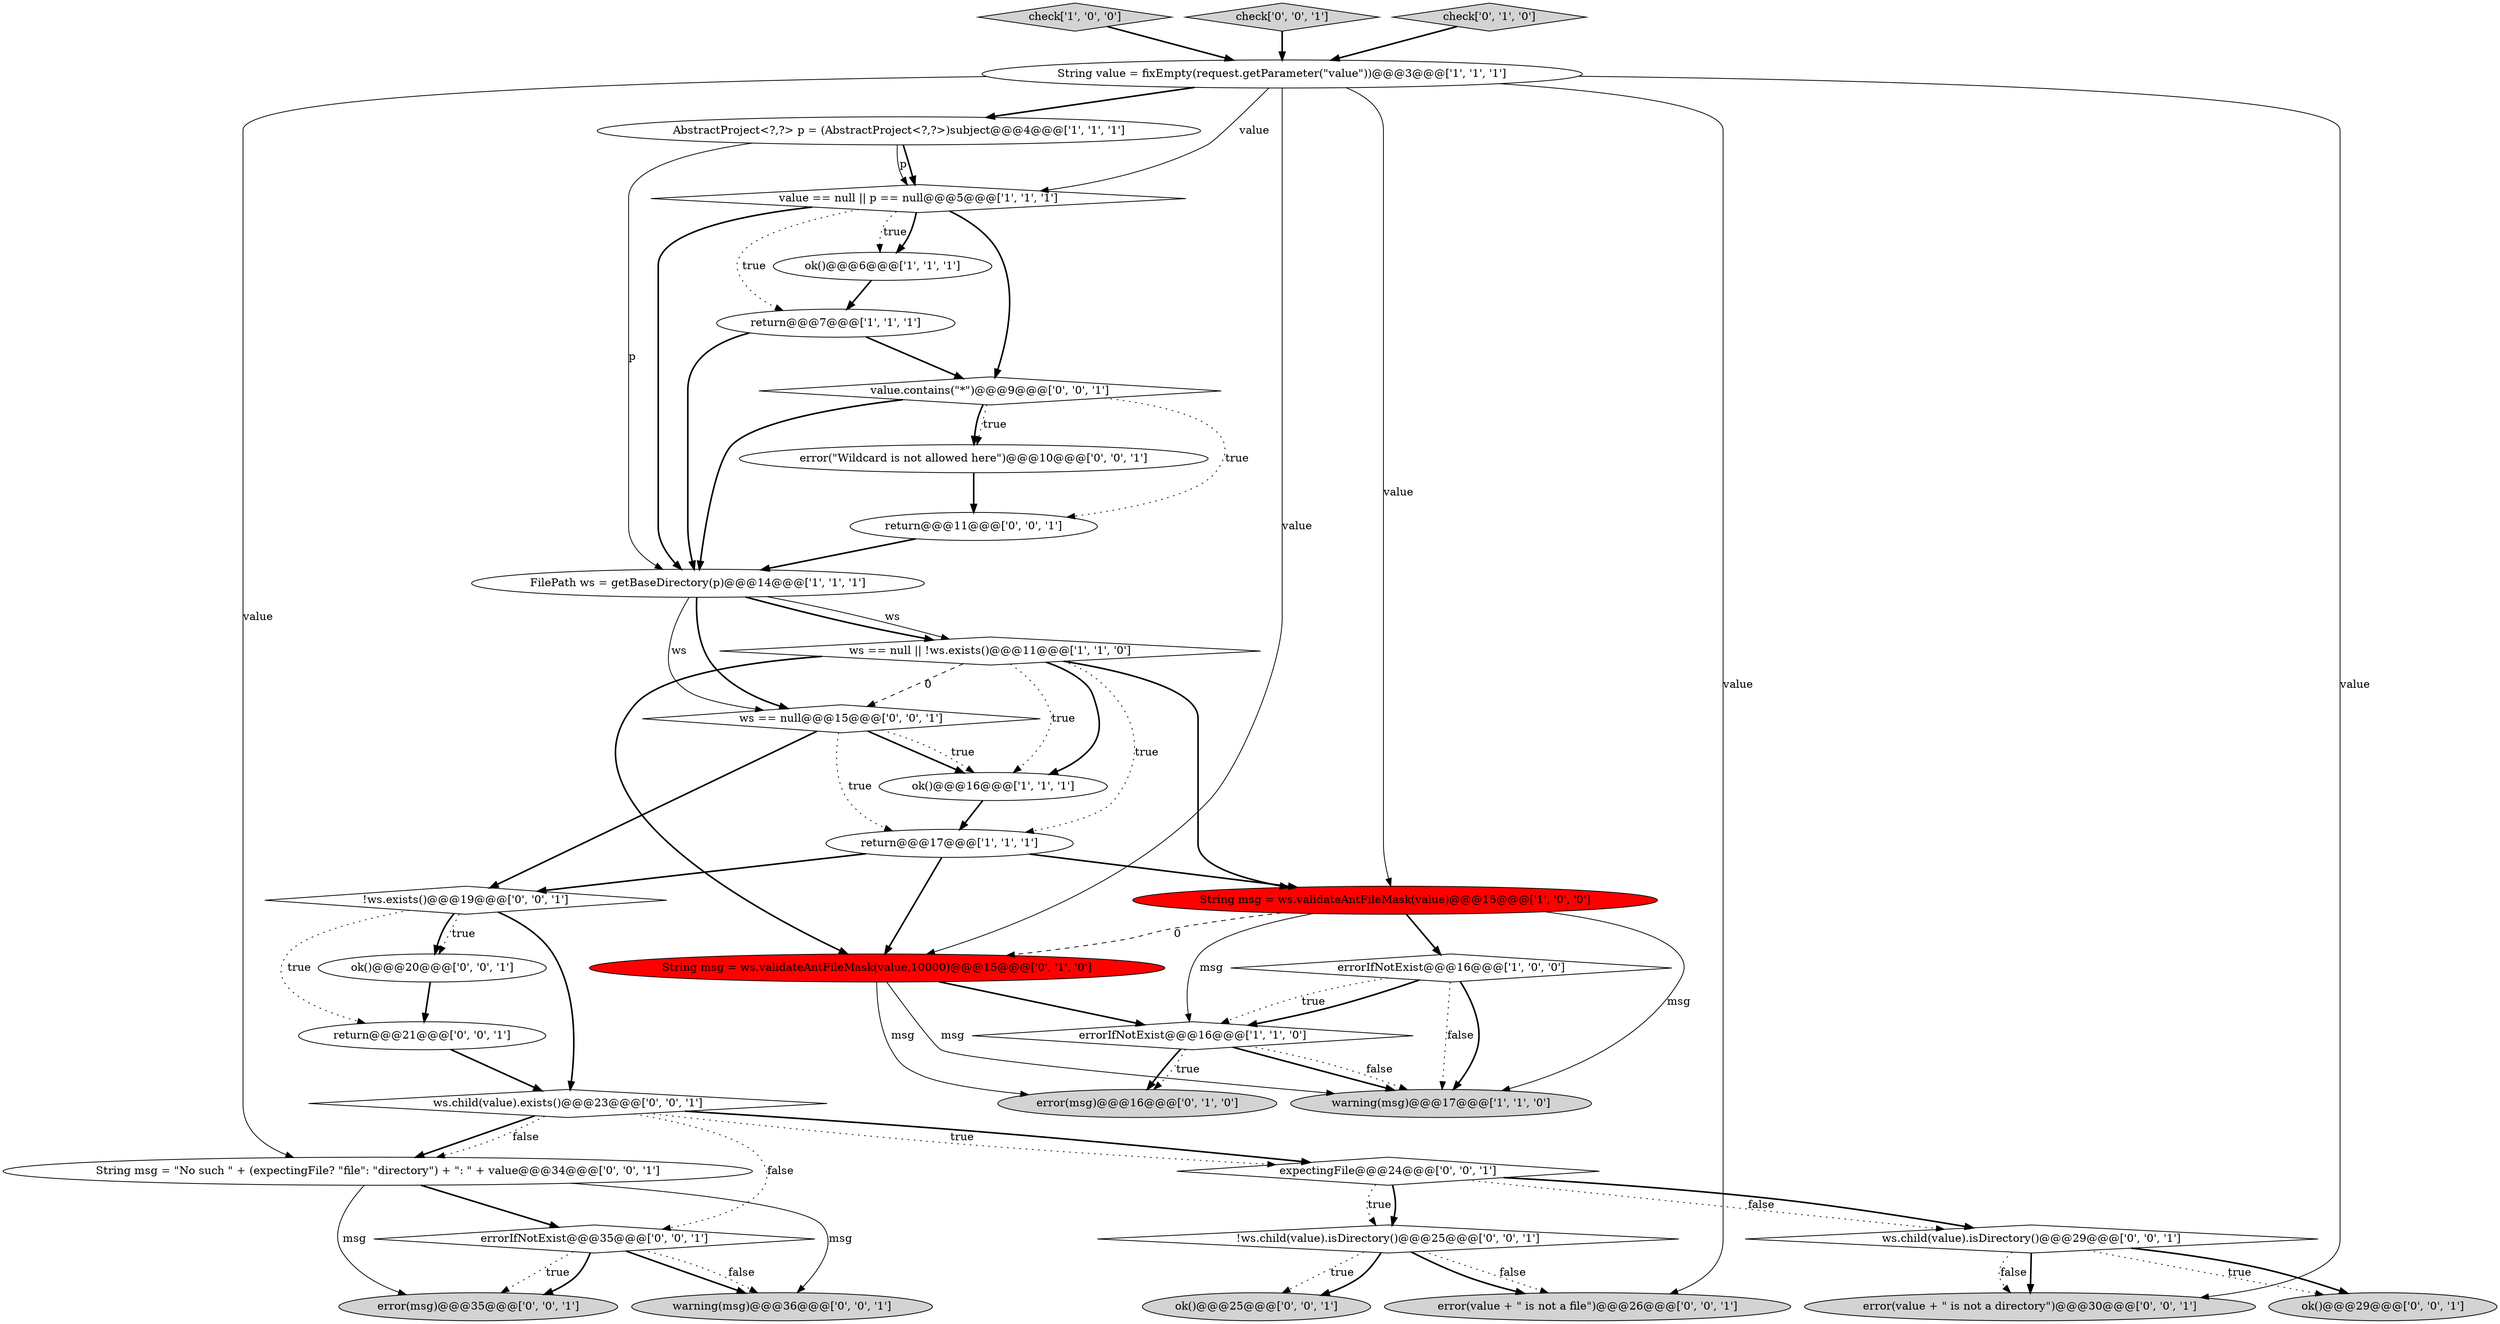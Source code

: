 digraph {
14 [style = filled, label = "error(msg)@@@16@@@['0', '1', '0']", fillcolor = lightgray, shape = ellipse image = "AAA0AAABBB2BBB"];
7 [style = filled, label = "AbstractProject<?,?> p = (AbstractProject<?,?>)subject@@@4@@@['1', '1', '1']", fillcolor = white, shape = ellipse image = "AAA0AAABBB1BBB"];
31 [style = filled, label = "!ws.child(value).isDirectory()@@@25@@@['0', '0', '1']", fillcolor = white, shape = diamond image = "AAA0AAABBB3BBB"];
33 [style = filled, label = "String msg = \"No such \" + (expectingFile? \"file\": \"directory\") + \": \" + value@@@34@@@['0', '0', '1']", fillcolor = white, shape = ellipse image = "AAA0AAABBB3BBB"];
34 [style = filled, label = "error(\"Wildcard is not allowed here\")@@@10@@@['0', '0', '1']", fillcolor = white, shape = ellipse image = "AAA0AAABBB3BBB"];
36 [style = filled, label = "return@@@11@@@['0', '0', '1']", fillcolor = white, shape = ellipse image = "AAA0AAABBB3BBB"];
3 [style = filled, label = "String value = fixEmpty(request.getParameter(\"value\"))@@@3@@@['1', '1', '1']", fillcolor = white, shape = ellipse image = "AAA0AAABBB1BBB"];
15 [style = filled, label = "String msg = ws.validateAntFileMask(value,10000)@@@15@@@['0', '1', '0']", fillcolor = red, shape = ellipse image = "AAA1AAABBB2BBB"];
11 [style = filled, label = "check['1', '0', '0']", fillcolor = lightgray, shape = diamond image = "AAA0AAABBB1BBB"];
4 [style = filled, label = "ok()@@@6@@@['1', '1', '1']", fillcolor = white, shape = ellipse image = "AAA0AAABBB1BBB"];
17 [style = filled, label = "check['0', '0', '1']", fillcolor = lightgray, shape = diamond image = "AAA0AAABBB3BBB"];
8 [style = filled, label = "return@@@7@@@['1', '1', '1']", fillcolor = white, shape = ellipse image = "AAA0AAABBB1BBB"];
9 [style = filled, label = "String msg = ws.validateAntFileMask(value)@@@15@@@['1', '0', '0']", fillcolor = red, shape = ellipse image = "AAA1AAABBB1BBB"];
6 [style = filled, label = "ws == null || !ws.exists()@@@11@@@['1', '1', '0']", fillcolor = white, shape = diamond image = "AAA0AAABBB1BBB"];
29 [style = filled, label = "value.contains(\"*\")@@@9@@@['0', '0', '1']", fillcolor = white, shape = diamond image = "AAA0AAABBB3BBB"];
19 [style = filled, label = "return@@@21@@@['0', '0', '1']", fillcolor = white, shape = ellipse image = "AAA0AAABBB3BBB"];
10 [style = filled, label = "value == null || p == null@@@5@@@['1', '1', '1']", fillcolor = white, shape = diamond image = "AAA0AAABBB1BBB"];
18 [style = filled, label = "errorIfNotExist@@@35@@@['0', '0', '1']", fillcolor = white, shape = diamond image = "AAA0AAABBB3BBB"];
5 [style = filled, label = "ok()@@@16@@@['1', '1', '1']", fillcolor = white, shape = ellipse image = "AAA0AAABBB1BBB"];
30 [style = filled, label = "error(msg)@@@35@@@['0', '0', '1']", fillcolor = lightgray, shape = ellipse image = "AAA0AAABBB3BBB"];
0 [style = filled, label = "warning(msg)@@@17@@@['1', '1', '0']", fillcolor = lightgray, shape = ellipse image = "AAA0AAABBB1BBB"];
25 [style = filled, label = "warning(msg)@@@36@@@['0', '0', '1']", fillcolor = lightgray, shape = ellipse image = "AAA0AAABBB3BBB"];
26 [style = filled, label = "ws == null@@@15@@@['0', '0', '1']", fillcolor = white, shape = diamond image = "AAA0AAABBB3BBB"];
16 [style = filled, label = "check['0', '1', '0']", fillcolor = lightgray, shape = diamond image = "AAA0AAABBB2BBB"];
12 [style = filled, label = "errorIfNotExist@@@16@@@['1', '0', '0']", fillcolor = white, shape = diamond image = "AAA0AAABBB1BBB"];
1 [style = filled, label = "return@@@17@@@['1', '1', '1']", fillcolor = white, shape = ellipse image = "AAA0AAABBB1BBB"];
22 [style = filled, label = "ok()@@@20@@@['0', '0', '1']", fillcolor = white, shape = ellipse image = "AAA0AAABBB3BBB"];
13 [style = filled, label = "errorIfNotExist@@@16@@@['1', '1', '0']", fillcolor = white, shape = diamond image = "AAA0AAABBB1BBB"];
21 [style = filled, label = "error(value + \" is not a directory\")@@@30@@@['0', '0', '1']", fillcolor = lightgray, shape = ellipse image = "AAA0AAABBB3BBB"];
24 [style = filled, label = "error(value + \" is not a file\")@@@26@@@['0', '0', '1']", fillcolor = lightgray, shape = ellipse image = "AAA0AAABBB3BBB"];
23 [style = filled, label = "expectingFile@@@24@@@['0', '0', '1']", fillcolor = white, shape = diamond image = "AAA0AAABBB3BBB"];
28 [style = filled, label = "ok()@@@25@@@['0', '0', '1']", fillcolor = lightgray, shape = ellipse image = "AAA0AAABBB3BBB"];
2 [style = filled, label = "FilePath ws = getBaseDirectory(p)@@@14@@@['1', '1', '1']", fillcolor = white, shape = ellipse image = "AAA0AAABBB1BBB"];
27 [style = filled, label = "ws.child(value).isDirectory()@@@29@@@['0', '0', '1']", fillcolor = white, shape = diamond image = "AAA0AAABBB3BBB"];
35 [style = filled, label = "ok()@@@29@@@['0', '0', '1']", fillcolor = lightgray, shape = ellipse image = "AAA0AAABBB3BBB"];
20 [style = filled, label = "!ws.exists()@@@19@@@['0', '0', '1']", fillcolor = white, shape = diamond image = "AAA0AAABBB3BBB"];
32 [style = filled, label = "ws.child(value).exists()@@@23@@@['0', '0', '1']", fillcolor = white, shape = diamond image = "AAA0AAABBB3BBB"];
2->26 [style = solid, label="ws"];
10->8 [style = dotted, label="true"];
2->26 [style = bold, label=""];
3->10 [style = solid, label="value"];
32->23 [style = bold, label=""];
2->6 [style = bold, label=""];
23->27 [style = dotted, label="false"];
6->1 [style = dotted, label="true"];
1->20 [style = bold, label=""];
18->30 [style = bold, label=""];
31->24 [style = dotted, label="false"];
29->34 [style = bold, label=""];
29->2 [style = bold, label=""];
15->0 [style = solid, label="msg"];
33->18 [style = bold, label=""];
31->28 [style = dotted, label="true"];
6->26 [style = dashed, label="0"];
36->2 [style = bold, label=""];
4->8 [style = bold, label=""];
10->4 [style = dotted, label="true"];
15->14 [style = solid, label="msg"];
27->35 [style = dotted, label="true"];
7->2 [style = solid, label="p"];
13->14 [style = bold, label=""];
29->36 [style = dotted, label="true"];
9->15 [style = dashed, label="0"];
16->3 [style = bold, label=""];
15->13 [style = bold, label=""];
7->10 [style = solid, label="p"];
32->18 [style = dotted, label="false"];
5->1 [style = bold, label=""];
3->7 [style = bold, label=""];
2->6 [style = solid, label="ws"];
34->36 [style = bold, label=""];
26->1 [style = dotted, label="true"];
18->25 [style = bold, label=""];
10->2 [style = bold, label=""];
20->22 [style = dotted, label="true"];
31->28 [style = bold, label=""];
26->20 [style = bold, label=""];
3->21 [style = solid, label="value"];
3->33 [style = solid, label="value"];
13->0 [style = bold, label=""];
23->31 [style = bold, label=""];
18->25 [style = dotted, label="false"];
22->19 [style = bold, label=""];
29->34 [style = dotted, label="true"];
31->24 [style = bold, label=""];
9->0 [style = solid, label="msg"];
32->33 [style = bold, label=""];
27->35 [style = bold, label=""];
6->15 [style = bold, label=""];
1->9 [style = bold, label=""];
13->0 [style = dotted, label="false"];
3->24 [style = solid, label="value"];
12->13 [style = bold, label=""];
6->5 [style = bold, label=""];
12->13 [style = dotted, label="true"];
19->32 [style = bold, label=""];
8->2 [style = bold, label=""];
11->3 [style = bold, label=""];
17->3 [style = bold, label=""];
20->19 [style = dotted, label="true"];
9->12 [style = bold, label=""];
3->15 [style = solid, label="value"];
13->14 [style = dotted, label="true"];
27->21 [style = bold, label=""];
9->13 [style = solid, label="msg"];
33->30 [style = solid, label="msg"];
32->33 [style = dotted, label="false"];
23->27 [style = bold, label=""];
7->10 [style = bold, label=""];
26->5 [style = bold, label=""];
32->23 [style = dotted, label="true"];
1->15 [style = bold, label=""];
12->0 [style = dotted, label="false"];
20->32 [style = bold, label=""];
12->0 [style = bold, label=""];
20->22 [style = bold, label=""];
3->9 [style = solid, label="value"];
10->29 [style = bold, label=""];
27->21 [style = dotted, label="false"];
33->25 [style = solid, label="msg"];
10->4 [style = bold, label=""];
6->9 [style = bold, label=""];
23->31 [style = dotted, label="true"];
26->5 [style = dotted, label="true"];
8->29 [style = bold, label=""];
6->5 [style = dotted, label="true"];
18->30 [style = dotted, label="true"];
}
